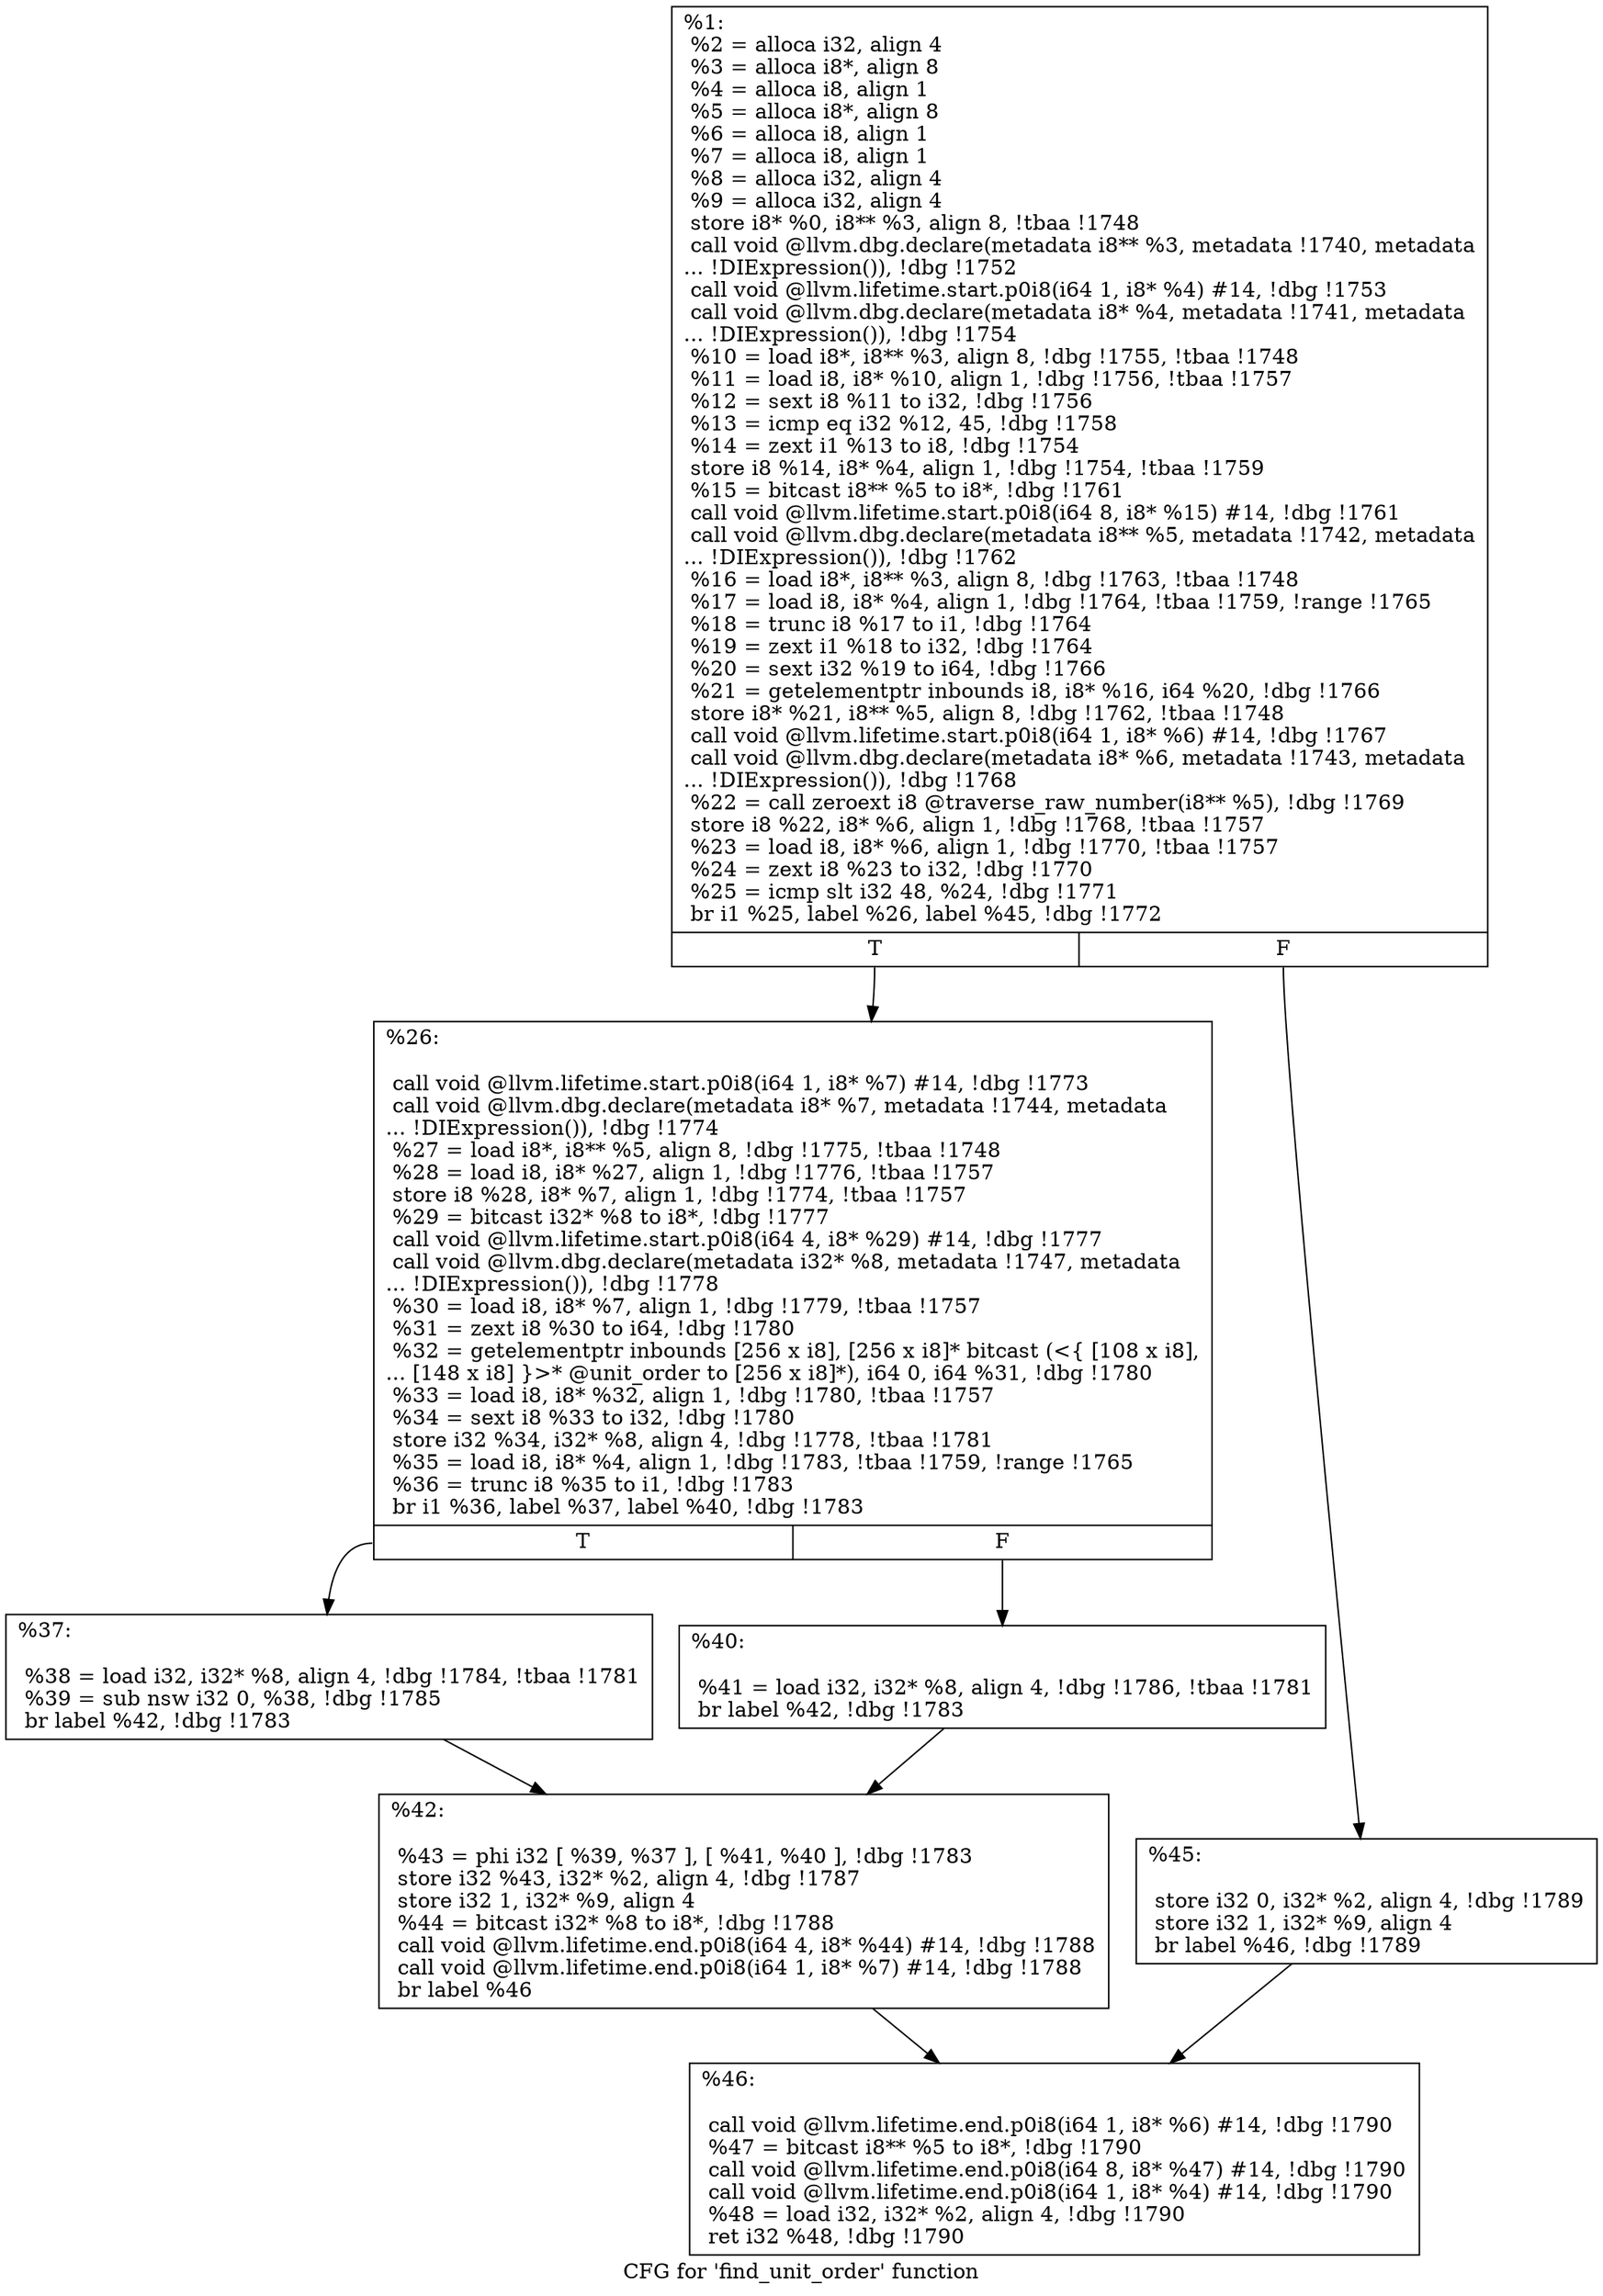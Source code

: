 digraph "CFG for 'find_unit_order' function" {
	label="CFG for 'find_unit_order' function";

	Node0x1f91d10 [shape=record,label="{%1:\l  %2 = alloca i32, align 4\l  %3 = alloca i8*, align 8\l  %4 = alloca i8, align 1\l  %5 = alloca i8*, align 8\l  %6 = alloca i8, align 1\l  %7 = alloca i8, align 1\l  %8 = alloca i32, align 4\l  %9 = alloca i32, align 4\l  store i8* %0, i8** %3, align 8, !tbaa !1748\l  call void @llvm.dbg.declare(metadata i8** %3, metadata !1740, metadata\l... !DIExpression()), !dbg !1752\l  call void @llvm.lifetime.start.p0i8(i64 1, i8* %4) #14, !dbg !1753\l  call void @llvm.dbg.declare(metadata i8* %4, metadata !1741, metadata\l... !DIExpression()), !dbg !1754\l  %10 = load i8*, i8** %3, align 8, !dbg !1755, !tbaa !1748\l  %11 = load i8, i8* %10, align 1, !dbg !1756, !tbaa !1757\l  %12 = sext i8 %11 to i32, !dbg !1756\l  %13 = icmp eq i32 %12, 45, !dbg !1758\l  %14 = zext i1 %13 to i8, !dbg !1754\l  store i8 %14, i8* %4, align 1, !dbg !1754, !tbaa !1759\l  %15 = bitcast i8** %5 to i8*, !dbg !1761\l  call void @llvm.lifetime.start.p0i8(i64 8, i8* %15) #14, !dbg !1761\l  call void @llvm.dbg.declare(metadata i8** %5, metadata !1742, metadata\l... !DIExpression()), !dbg !1762\l  %16 = load i8*, i8** %3, align 8, !dbg !1763, !tbaa !1748\l  %17 = load i8, i8* %4, align 1, !dbg !1764, !tbaa !1759, !range !1765\l  %18 = trunc i8 %17 to i1, !dbg !1764\l  %19 = zext i1 %18 to i32, !dbg !1764\l  %20 = sext i32 %19 to i64, !dbg !1766\l  %21 = getelementptr inbounds i8, i8* %16, i64 %20, !dbg !1766\l  store i8* %21, i8** %5, align 8, !dbg !1762, !tbaa !1748\l  call void @llvm.lifetime.start.p0i8(i64 1, i8* %6) #14, !dbg !1767\l  call void @llvm.dbg.declare(metadata i8* %6, metadata !1743, metadata\l... !DIExpression()), !dbg !1768\l  %22 = call zeroext i8 @traverse_raw_number(i8** %5), !dbg !1769\l  store i8 %22, i8* %6, align 1, !dbg !1768, !tbaa !1757\l  %23 = load i8, i8* %6, align 1, !dbg !1770, !tbaa !1757\l  %24 = zext i8 %23 to i32, !dbg !1770\l  %25 = icmp slt i32 48, %24, !dbg !1771\l  br i1 %25, label %26, label %45, !dbg !1772\l|{<s0>T|<s1>F}}"];
	Node0x1f91d10:s0 -> Node0x1f93c40;
	Node0x1f91d10:s1 -> Node0x1f93d80;
	Node0x1f93c40 [shape=record,label="{%26:\l\l  call void @llvm.lifetime.start.p0i8(i64 1, i8* %7) #14, !dbg !1773\l  call void @llvm.dbg.declare(metadata i8* %7, metadata !1744, metadata\l... !DIExpression()), !dbg !1774\l  %27 = load i8*, i8** %5, align 8, !dbg !1775, !tbaa !1748\l  %28 = load i8, i8* %27, align 1, !dbg !1776, !tbaa !1757\l  store i8 %28, i8* %7, align 1, !dbg !1774, !tbaa !1757\l  %29 = bitcast i32* %8 to i8*, !dbg !1777\l  call void @llvm.lifetime.start.p0i8(i64 4, i8* %29) #14, !dbg !1777\l  call void @llvm.dbg.declare(metadata i32* %8, metadata !1747, metadata\l... !DIExpression()), !dbg !1778\l  %30 = load i8, i8* %7, align 1, !dbg !1779, !tbaa !1757\l  %31 = zext i8 %30 to i64, !dbg !1780\l  %32 = getelementptr inbounds [256 x i8], [256 x i8]* bitcast (\<\{ [108 x i8],\l... [148 x i8] \}\>* @unit_order to [256 x i8]*), i64 0, i64 %31, !dbg !1780\l  %33 = load i8, i8* %32, align 1, !dbg !1780, !tbaa !1757\l  %34 = sext i8 %33 to i32, !dbg !1780\l  store i32 %34, i32* %8, align 4, !dbg !1778, !tbaa !1781\l  %35 = load i8, i8* %4, align 1, !dbg !1783, !tbaa !1759, !range !1765\l  %36 = trunc i8 %35 to i1, !dbg !1783\l  br i1 %36, label %37, label %40, !dbg !1783\l|{<s0>T|<s1>F}}"];
	Node0x1f93c40:s0 -> Node0x1f93c90;
	Node0x1f93c40:s1 -> Node0x1f93ce0;
	Node0x1f93c90 [shape=record,label="{%37:\l\l  %38 = load i32, i32* %8, align 4, !dbg !1784, !tbaa !1781\l  %39 = sub nsw i32 0, %38, !dbg !1785\l  br label %42, !dbg !1783\l}"];
	Node0x1f93c90 -> Node0x1f93d30;
	Node0x1f93ce0 [shape=record,label="{%40:\l\l  %41 = load i32, i32* %8, align 4, !dbg !1786, !tbaa !1781\l  br label %42, !dbg !1783\l}"];
	Node0x1f93ce0 -> Node0x1f93d30;
	Node0x1f93d30 [shape=record,label="{%42:\l\l  %43 = phi i32 [ %39, %37 ], [ %41, %40 ], !dbg !1783\l  store i32 %43, i32* %2, align 4, !dbg !1787\l  store i32 1, i32* %9, align 4\l  %44 = bitcast i32* %8 to i8*, !dbg !1788\l  call void @llvm.lifetime.end.p0i8(i64 4, i8* %44) #14, !dbg !1788\l  call void @llvm.lifetime.end.p0i8(i64 1, i8* %7) #14, !dbg !1788\l  br label %46\l}"];
	Node0x1f93d30 -> Node0x1f93dd0;
	Node0x1f93d80 [shape=record,label="{%45:\l\l  store i32 0, i32* %2, align 4, !dbg !1789\l  store i32 1, i32* %9, align 4\l  br label %46, !dbg !1789\l}"];
	Node0x1f93d80 -> Node0x1f93dd0;
	Node0x1f93dd0 [shape=record,label="{%46:\l\l  call void @llvm.lifetime.end.p0i8(i64 1, i8* %6) #14, !dbg !1790\l  %47 = bitcast i8** %5 to i8*, !dbg !1790\l  call void @llvm.lifetime.end.p0i8(i64 8, i8* %47) #14, !dbg !1790\l  call void @llvm.lifetime.end.p0i8(i64 1, i8* %4) #14, !dbg !1790\l  %48 = load i32, i32* %2, align 4, !dbg !1790\l  ret i32 %48, !dbg !1790\l}"];
}
